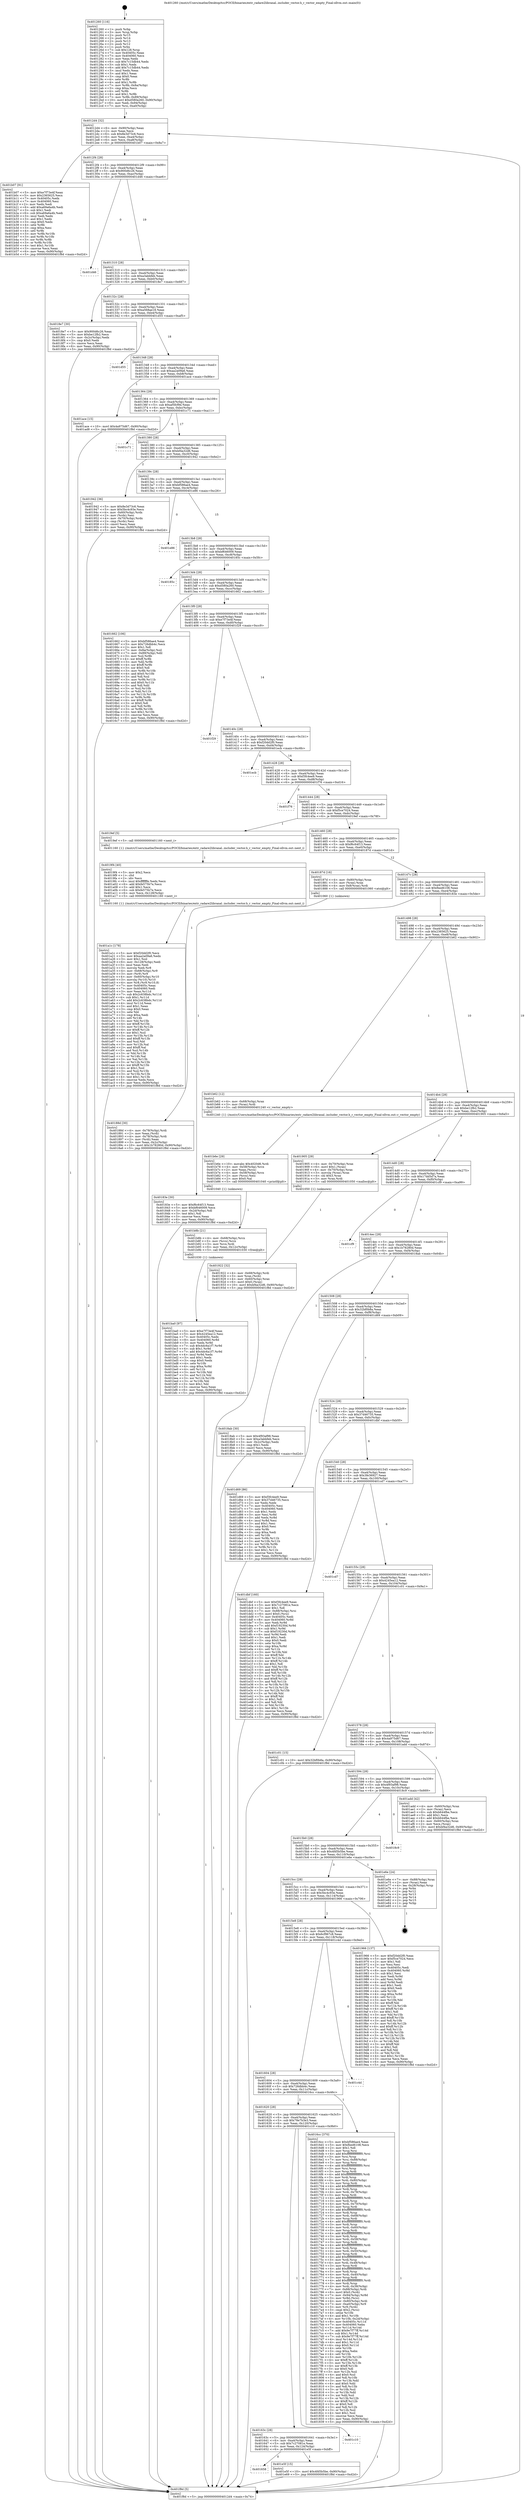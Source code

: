 digraph "0x401260" {
  label = "0x401260 (/mnt/c/Users/mathe/Desktop/tcc/POCII/binaries/extr_radare2libranal..includer_vector.h_r_vector_empty_Final-ollvm.out::main(0))"
  labelloc = "t"
  node[shape=record]

  Entry [label="",width=0.3,height=0.3,shape=circle,fillcolor=black,style=filled]
  "0x4012d4" [label="{
     0x4012d4 [32]\l
     | [instrs]\l
     &nbsp;&nbsp;0x4012d4 \<+6\>: mov -0x90(%rbp),%eax\l
     &nbsp;&nbsp;0x4012da \<+2\>: mov %eax,%ecx\l
     &nbsp;&nbsp;0x4012dc \<+6\>: sub $0x8e3d73c6,%ecx\l
     &nbsp;&nbsp;0x4012e2 \<+6\>: mov %eax,-0xa4(%rbp)\l
     &nbsp;&nbsp;0x4012e8 \<+6\>: mov %ecx,-0xa8(%rbp)\l
     &nbsp;&nbsp;0x4012ee \<+6\>: je 0000000000401b07 \<main+0x8a7\>\l
  }"]
  "0x401b07" [label="{
     0x401b07 [91]\l
     | [instrs]\l
     &nbsp;&nbsp;0x401b07 \<+5\>: mov $0xe7f73e4f,%eax\l
     &nbsp;&nbsp;0x401b0c \<+5\>: mov $0x2365625,%ecx\l
     &nbsp;&nbsp;0x401b11 \<+7\>: mov 0x40405c,%edx\l
     &nbsp;&nbsp;0x401b18 \<+7\>: mov 0x404060,%esi\l
     &nbsp;&nbsp;0x401b1f \<+2\>: mov %edx,%edi\l
     &nbsp;&nbsp;0x401b21 \<+6\>: add $0xa69a6a4b,%edi\l
     &nbsp;&nbsp;0x401b27 \<+3\>: sub $0x1,%edi\l
     &nbsp;&nbsp;0x401b2a \<+6\>: sub $0xa69a6a4b,%edi\l
     &nbsp;&nbsp;0x401b30 \<+3\>: imul %edi,%edx\l
     &nbsp;&nbsp;0x401b33 \<+3\>: and $0x1,%edx\l
     &nbsp;&nbsp;0x401b36 \<+3\>: cmp $0x0,%edx\l
     &nbsp;&nbsp;0x401b39 \<+4\>: sete %r8b\l
     &nbsp;&nbsp;0x401b3d \<+3\>: cmp $0xa,%esi\l
     &nbsp;&nbsp;0x401b40 \<+4\>: setl %r9b\l
     &nbsp;&nbsp;0x401b44 \<+3\>: mov %r8b,%r10b\l
     &nbsp;&nbsp;0x401b47 \<+3\>: and %r9b,%r10b\l
     &nbsp;&nbsp;0x401b4a \<+3\>: xor %r9b,%r8b\l
     &nbsp;&nbsp;0x401b4d \<+3\>: or %r8b,%r10b\l
     &nbsp;&nbsp;0x401b50 \<+4\>: test $0x1,%r10b\l
     &nbsp;&nbsp;0x401b54 \<+3\>: cmovne %ecx,%eax\l
     &nbsp;&nbsp;0x401b57 \<+6\>: mov %eax,-0x90(%rbp)\l
     &nbsp;&nbsp;0x401b5d \<+5\>: jmp 0000000000401f8d \<main+0xd2d\>\l
  }"]
  "0x4012f4" [label="{
     0x4012f4 [28]\l
     | [instrs]\l
     &nbsp;&nbsp;0x4012f4 \<+5\>: jmp 00000000004012f9 \<main+0x99\>\l
     &nbsp;&nbsp;0x4012f9 \<+6\>: mov -0xa4(%rbp),%eax\l
     &nbsp;&nbsp;0x4012ff \<+5\>: sub $0x900d6c26,%eax\l
     &nbsp;&nbsp;0x401304 \<+6\>: mov %eax,-0xac(%rbp)\l
     &nbsp;&nbsp;0x40130a \<+6\>: je 0000000000401d46 \<main+0xae6\>\l
  }"]
  Exit [label="",width=0.3,height=0.3,shape=circle,fillcolor=black,style=filled,peripheries=2]
  "0x401d46" [label="{
     0x401d46\l
  }", style=dashed]
  "0x401310" [label="{
     0x401310 [28]\l
     | [instrs]\l
     &nbsp;&nbsp;0x401310 \<+5\>: jmp 0000000000401315 \<main+0xb5\>\l
     &nbsp;&nbsp;0x401315 \<+6\>: mov -0xa4(%rbp),%eax\l
     &nbsp;&nbsp;0x40131b \<+5\>: sub $0xa3abbfeb,%eax\l
     &nbsp;&nbsp;0x401320 \<+6\>: mov %eax,-0xb0(%rbp)\l
     &nbsp;&nbsp;0x401326 \<+6\>: je 00000000004018e7 \<main+0x687\>\l
  }"]
  "0x401658" [label="{
     0x401658\l
  }", style=dashed]
  "0x4018e7" [label="{
     0x4018e7 [30]\l
     | [instrs]\l
     &nbsp;&nbsp;0x4018e7 \<+5\>: mov $0x900d6c26,%eax\l
     &nbsp;&nbsp;0x4018ec \<+5\>: mov $0xbe12fb2,%ecx\l
     &nbsp;&nbsp;0x4018f1 \<+3\>: mov -0x2c(%rbp),%edx\l
     &nbsp;&nbsp;0x4018f4 \<+3\>: cmp $0x0,%edx\l
     &nbsp;&nbsp;0x4018f7 \<+3\>: cmove %ecx,%eax\l
     &nbsp;&nbsp;0x4018fa \<+6\>: mov %eax,-0x90(%rbp)\l
     &nbsp;&nbsp;0x401900 \<+5\>: jmp 0000000000401f8d \<main+0xd2d\>\l
  }"]
  "0x40132c" [label="{
     0x40132c [28]\l
     | [instrs]\l
     &nbsp;&nbsp;0x40132c \<+5\>: jmp 0000000000401331 \<main+0xd1\>\l
     &nbsp;&nbsp;0x401331 \<+6\>: mov -0xa4(%rbp),%eax\l
     &nbsp;&nbsp;0x401337 \<+5\>: sub $0xa568ae18,%eax\l
     &nbsp;&nbsp;0x40133c \<+6\>: mov %eax,-0xb4(%rbp)\l
     &nbsp;&nbsp;0x401342 \<+6\>: je 0000000000401d55 \<main+0xaf5\>\l
  }"]
  "0x401e5f" [label="{
     0x401e5f [15]\l
     | [instrs]\l
     &nbsp;&nbsp;0x401e5f \<+10\>: movl $0x4fd5b5be,-0x90(%rbp)\l
     &nbsp;&nbsp;0x401e69 \<+5\>: jmp 0000000000401f8d \<main+0xd2d\>\l
  }"]
  "0x401d55" [label="{
     0x401d55\l
  }", style=dashed]
  "0x401348" [label="{
     0x401348 [28]\l
     | [instrs]\l
     &nbsp;&nbsp;0x401348 \<+5\>: jmp 000000000040134d \<main+0xed\>\l
     &nbsp;&nbsp;0x40134d \<+6\>: mov -0xa4(%rbp),%eax\l
     &nbsp;&nbsp;0x401353 \<+5\>: sub $0xaa2a09a6,%eax\l
     &nbsp;&nbsp;0x401358 \<+6\>: mov %eax,-0xb8(%rbp)\l
     &nbsp;&nbsp;0x40135e \<+6\>: je 0000000000401ace \<main+0x86e\>\l
  }"]
  "0x40163c" [label="{
     0x40163c [28]\l
     | [instrs]\l
     &nbsp;&nbsp;0x40163c \<+5\>: jmp 0000000000401641 \<main+0x3e1\>\l
     &nbsp;&nbsp;0x401641 \<+6\>: mov -0xa4(%rbp),%eax\l
     &nbsp;&nbsp;0x401647 \<+5\>: sub $0x7c27081e,%eax\l
     &nbsp;&nbsp;0x40164c \<+6\>: mov %eax,-0x124(%rbp)\l
     &nbsp;&nbsp;0x401652 \<+6\>: je 0000000000401e5f \<main+0xbff\>\l
  }"]
  "0x401ace" [label="{
     0x401ace [15]\l
     | [instrs]\l
     &nbsp;&nbsp;0x401ace \<+10\>: movl $0x4a975d67,-0x90(%rbp)\l
     &nbsp;&nbsp;0x401ad8 \<+5\>: jmp 0000000000401f8d \<main+0xd2d\>\l
  }"]
  "0x401364" [label="{
     0x401364 [28]\l
     | [instrs]\l
     &nbsp;&nbsp;0x401364 \<+5\>: jmp 0000000000401369 \<main+0x109\>\l
     &nbsp;&nbsp;0x401369 \<+6\>: mov -0xa4(%rbp),%eax\l
     &nbsp;&nbsp;0x40136f \<+5\>: sub $0xaf5fcf9d,%eax\l
     &nbsp;&nbsp;0x401374 \<+6\>: mov %eax,-0xbc(%rbp)\l
     &nbsp;&nbsp;0x40137a \<+6\>: je 0000000000401c71 \<main+0xa11\>\l
  }"]
  "0x401c10" [label="{
     0x401c10\l
  }", style=dashed]
  "0x401c71" [label="{
     0x401c71\l
  }", style=dashed]
  "0x401380" [label="{
     0x401380 [28]\l
     | [instrs]\l
     &nbsp;&nbsp;0x401380 \<+5\>: jmp 0000000000401385 \<main+0x125\>\l
     &nbsp;&nbsp;0x401385 \<+6\>: mov -0xa4(%rbp),%eax\l
     &nbsp;&nbsp;0x40138b \<+5\>: sub $0xbf4a32d6,%eax\l
     &nbsp;&nbsp;0x401390 \<+6\>: mov %eax,-0xc0(%rbp)\l
     &nbsp;&nbsp;0x401396 \<+6\>: je 0000000000401942 \<main+0x6e2\>\l
  }"]
  "0x401ba0" [label="{
     0x401ba0 [97]\l
     | [instrs]\l
     &nbsp;&nbsp;0x401ba0 \<+5\>: mov $0xe7f73e4f,%eax\l
     &nbsp;&nbsp;0x401ba5 \<+5\>: mov $0x4245ea12,%esi\l
     &nbsp;&nbsp;0x401baa \<+7\>: mov 0x40405c,%edx\l
     &nbsp;&nbsp;0x401bb1 \<+8\>: mov 0x404060,%r8d\l
     &nbsp;&nbsp;0x401bb9 \<+3\>: mov %edx,%r9d\l
     &nbsp;&nbsp;0x401bbc \<+7\>: sub $0x4dc6a1f7,%r9d\l
     &nbsp;&nbsp;0x401bc3 \<+4\>: sub $0x1,%r9d\l
     &nbsp;&nbsp;0x401bc7 \<+7\>: add $0x4dc6a1f7,%r9d\l
     &nbsp;&nbsp;0x401bce \<+4\>: imul %r9d,%edx\l
     &nbsp;&nbsp;0x401bd2 \<+3\>: and $0x1,%edx\l
     &nbsp;&nbsp;0x401bd5 \<+3\>: cmp $0x0,%edx\l
     &nbsp;&nbsp;0x401bd8 \<+4\>: sete %r10b\l
     &nbsp;&nbsp;0x401bdc \<+4\>: cmp $0xa,%r8d\l
     &nbsp;&nbsp;0x401be0 \<+4\>: setl %r11b\l
     &nbsp;&nbsp;0x401be4 \<+3\>: mov %r10b,%bl\l
     &nbsp;&nbsp;0x401be7 \<+3\>: and %r11b,%bl\l
     &nbsp;&nbsp;0x401bea \<+3\>: xor %r11b,%r10b\l
     &nbsp;&nbsp;0x401bed \<+3\>: or %r10b,%bl\l
     &nbsp;&nbsp;0x401bf0 \<+3\>: test $0x1,%bl\l
     &nbsp;&nbsp;0x401bf3 \<+3\>: cmovne %esi,%eax\l
     &nbsp;&nbsp;0x401bf6 \<+6\>: mov %eax,-0x90(%rbp)\l
     &nbsp;&nbsp;0x401bfc \<+5\>: jmp 0000000000401f8d \<main+0xd2d\>\l
  }"]
  "0x401942" [label="{
     0x401942 [36]\l
     | [instrs]\l
     &nbsp;&nbsp;0x401942 \<+5\>: mov $0x8e3d73c6,%eax\l
     &nbsp;&nbsp;0x401947 \<+5\>: mov $0x5bc4c93e,%ecx\l
     &nbsp;&nbsp;0x40194c \<+4\>: mov -0x60(%rbp),%rdx\l
     &nbsp;&nbsp;0x401950 \<+2\>: mov (%rdx),%esi\l
     &nbsp;&nbsp;0x401952 \<+4\>: mov -0x70(%rbp),%rdx\l
     &nbsp;&nbsp;0x401956 \<+2\>: cmp (%rdx),%esi\l
     &nbsp;&nbsp;0x401958 \<+3\>: cmovl %ecx,%eax\l
     &nbsp;&nbsp;0x40195b \<+6\>: mov %eax,-0x90(%rbp)\l
     &nbsp;&nbsp;0x401961 \<+5\>: jmp 0000000000401f8d \<main+0xd2d\>\l
  }"]
  "0x40139c" [label="{
     0x40139c [28]\l
     | [instrs]\l
     &nbsp;&nbsp;0x40139c \<+5\>: jmp 00000000004013a1 \<main+0x141\>\l
     &nbsp;&nbsp;0x4013a1 \<+6\>: mov -0xa4(%rbp),%eax\l
     &nbsp;&nbsp;0x4013a7 \<+5\>: sub $0xbf586ae4,%eax\l
     &nbsp;&nbsp;0x4013ac \<+6\>: mov %eax,-0xc4(%rbp)\l
     &nbsp;&nbsp;0x4013b2 \<+6\>: je 0000000000401e86 \<main+0xc26\>\l
  }"]
  "0x401b8b" [label="{
     0x401b8b [21]\l
     | [instrs]\l
     &nbsp;&nbsp;0x401b8b \<+4\>: mov -0x68(%rbp),%rcx\l
     &nbsp;&nbsp;0x401b8f \<+3\>: mov (%rcx),%rcx\l
     &nbsp;&nbsp;0x401b92 \<+3\>: mov %rcx,%rdi\l
     &nbsp;&nbsp;0x401b95 \<+6\>: mov %eax,-0x12c(%rbp)\l
     &nbsp;&nbsp;0x401b9b \<+5\>: call 0000000000401030 \<free@plt\>\l
     | [calls]\l
     &nbsp;&nbsp;0x401030 \{1\} (unknown)\l
  }"]
  "0x401e86" [label="{
     0x401e86\l
  }", style=dashed]
  "0x4013b8" [label="{
     0x4013b8 [28]\l
     | [instrs]\l
     &nbsp;&nbsp;0x4013b8 \<+5\>: jmp 00000000004013bd \<main+0x15d\>\l
     &nbsp;&nbsp;0x4013bd \<+6\>: mov -0xa4(%rbp),%eax\l
     &nbsp;&nbsp;0x4013c3 \<+5\>: sub $0xbf646009,%eax\l
     &nbsp;&nbsp;0x4013c8 \<+6\>: mov %eax,-0xc8(%rbp)\l
     &nbsp;&nbsp;0x4013ce \<+6\>: je 000000000040185c \<main+0x5fc\>\l
  }"]
  "0x401b6e" [label="{
     0x401b6e [29]\l
     | [instrs]\l
     &nbsp;&nbsp;0x401b6e \<+10\>: movabs $0x4020d6,%rdi\l
     &nbsp;&nbsp;0x401b78 \<+4\>: mov -0x58(%rbp),%rcx\l
     &nbsp;&nbsp;0x401b7c \<+2\>: mov %eax,(%rcx)\l
     &nbsp;&nbsp;0x401b7e \<+4\>: mov -0x58(%rbp),%rcx\l
     &nbsp;&nbsp;0x401b82 \<+2\>: mov (%rcx),%esi\l
     &nbsp;&nbsp;0x401b84 \<+2\>: mov $0x0,%al\l
     &nbsp;&nbsp;0x401b86 \<+5\>: call 0000000000401040 \<printf@plt\>\l
     | [calls]\l
     &nbsp;&nbsp;0x401040 \{1\} (unknown)\l
  }"]
  "0x40185c" [label="{
     0x40185c\l
  }", style=dashed]
  "0x4013d4" [label="{
     0x4013d4 [28]\l
     | [instrs]\l
     &nbsp;&nbsp;0x4013d4 \<+5\>: jmp 00000000004013d9 \<main+0x179\>\l
     &nbsp;&nbsp;0x4013d9 \<+6\>: mov -0xa4(%rbp),%eax\l
     &nbsp;&nbsp;0x4013df \<+5\>: sub $0xd580a260,%eax\l
     &nbsp;&nbsp;0x4013e4 \<+6\>: mov %eax,-0xcc(%rbp)\l
     &nbsp;&nbsp;0x4013ea \<+6\>: je 0000000000401662 \<main+0x402\>\l
  }"]
  "0x401a1c" [label="{
     0x401a1c [178]\l
     | [instrs]\l
     &nbsp;&nbsp;0x401a1c \<+5\>: mov $0xf20dd2f0,%ecx\l
     &nbsp;&nbsp;0x401a21 \<+5\>: mov $0xaa2a09a6,%edx\l
     &nbsp;&nbsp;0x401a26 \<+3\>: mov $0x1,%sil\l
     &nbsp;&nbsp;0x401a29 \<+6\>: mov -0x128(%rbp),%edi\l
     &nbsp;&nbsp;0x401a2f \<+3\>: imul %eax,%edi\l
     &nbsp;&nbsp;0x401a32 \<+3\>: movslq %edi,%r8\l
     &nbsp;&nbsp;0x401a35 \<+4\>: mov -0x68(%rbp),%r9\l
     &nbsp;&nbsp;0x401a39 \<+3\>: mov (%r9),%r9\l
     &nbsp;&nbsp;0x401a3c \<+4\>: mov -0x60(%rbp),%r10\l
     &nbsp;&nbsp;0x401a40 \<+3\>: movslq (%r10),%r10\l
     &nbsp;&nbsp;0x401a43 \<+4\>: mov %r8,(%r9,%r10,8)\l
     &nbsp;&nbsp;0x401a47 \<+7\>: mov 0x40405c,%eax\l
     &nbsp;&nbsp;0x401a4e \<+7\>: mov 0x404060,%edi\l
     &nbsp;&nbsp;0x401a55 \<+3\>: mov %eax,%r11d\l
     &nbsp;&nbsp;0x401a58 \<+7\>: sub $0x2c638bdc,%r11d\l
     &nbsp;&nbsp;0x401a5f \<+4\>: sub $0x1,%r11d\l
     &nbsp;&nbsp;0x401a63 \<+7\>: add $0x2c638bdc,%r11d\l
     &nbsp;&nbsp;0x401a6a \<+4\>: imul %r11d,%eax\l
     &nbsp;&nbsp;0x401a6e \<+3\>: and $0x1,%eax\l
     &nbsp;&nbsp;0x401a71 \<+3\>: cmp $0x0,%eax\l
     &nbsp;&nbsp;0x401a74 \<+3\>: sete %bl\l
     &nbsp;&nbsp;0x401a77 \<+3\>: cmp $0xa,%edi\l
     &nbsp;&nbsp;0x401a7a \<+4\>: setl %r14b\l
     &nbsp;&nbsp;0x401a7e \<+3\>: mov %bl,%r15b\l
     &nbsp;&nbsp;0x401a81 \<+4\>: xor $0xff,%r15b\l
     &nbsp;&nbsp;0x401a85 \<+3\>: mov %r14b,%r12b\l
     &nbsp;&nbsp;0x401a88 \<+4\>: xor $0xff,%r12b\l
     &nbsp;&nbsp;0x401a8c \<+4\>: xor $0x1,%sil\l
     &nbsp;&nbsp;0x401a90 \<+3\>: mov %r15b,%r13b\l
     &nbsp;&nbsp;0x401a93 \<+4\>: and $0xff,%r13b\l
     &nbsp;&nbsp;0x401a97 \<+3\>: and %sil,%bl\l
     &nbsp;&nbsp;0x401a9a \<+3\>: mov %r12b,%al\l
     &nbsp;&nbsp;0x401a9d \<+2\>: and $0xff,%al\l
     &nbsp;&nbsp;0x401a9f \<+3\>: and %sil,%r14b\l
     &nbsp;&nbsp;0x401aa2 \<+3\>: or %bl,%r13b\l
     &nbsp;&nbsp;0x401aa5 \<+3\>: or %r14b,%al\l
     &nbsp;&nbsp;0x401aa8 \<+3\>: xor %al,%r13b\l
     &nbsp;&nbsp;0x401aab \<+3\>: or %r12b,%r15b\l
     &nbsp;&nbsp;0x401aae \<+4\>: xor $0xff,%r15b\l
     &nbsp;&nbsp;0x401ab2 \<+4\>: or $0x1,%sil\l
     &nbsp;&nbsp;0x401ab6 \<+3\>: and %sil,%r15b\l
     &nbsp;&nbsp;0x401ab9 \<+3\>: or %r15b,%r13b\l
     &nbsp;&nbsp;0x401abc \<+4\>: test $0x1,%r13b\l
     &nbsp;&nbsp;0x401ac0 \<+3\>: cmovne %edx,%ecx\l
     &nbsp;&nbsp;0x401ac3 \<+6\>: mov %ecx,-0x90(%rbp)\l
     &nbsp;&nbsp;0x401ac9 \<+5\>: jmp 0000000000401f8d \<main+0xd2d\>\l
  }"]
  "0x401662" [label="{
     0x401662 [106]\l
     | [instrs]\l
     &nbsp;&nbsp;0x401662 \<+5\>: mov $0xbf586ae4,%eax\l
     &nbsp;&nbsp;0x401667 \<+5\>: mov $0x726dbb4c,%ecx\l
     &nbsp;&nbsp;0x40166c \<+2\>: mov $0x1,%dl\l
     &nbsp;&nbsp;0x40166e \<+7\>: mov -0x8a(%rbp),%sil\l
     &nbsp;&nbsp;0x401675 \<+7\>: mov -0x89(%rbp),%dil\l
     &nbsp;&nbsp;0x40167c \<+3\>: mov %sil,%r8b\l
     &nbsp;&nbsp;0x40167f \<+4\>: xor $0xff,%r8b\l
     &nbsp;&nbsp;0x401683 \<+3\>: mov %dil,%r9b\l
     &nbsp;&nbsp;0x401686 \<+4\>: xor $0xff,%r9b\l
     &nbsp;&nbsp;0x40168a \<+3\>: xor $0x0,%dl\l
     &nbsp;&nbsp;0x40168d \<+3\>: mov %r8b,%r10b\l
     &nbsp;&nbsp;0x401690 \<+4\>: and $0x0,%r10b\l
     &nbsp;&nbsp;0x401694 \<+3\>: and %dl,%sil\l
     &nbsp;&nbsp;0x401697 \<+3\>: mov %r9b,%r11b\l
     &nbsp;&nbsp;0x40169a \<+4\>: and $0x0,%r11b\l
     &nbsp;&nbsp;0x40169e \<+3\>: and %dl,%dil\l
     &nbsp;&nbsp;0x4016a1 \<+3\>: or %sil,%r10b\l
     &nbsp;&nbsp;0x4016a4 \<+3\>: or %dil,%r11b\l
     &nbsp;&nbsp;0x4016a7 \<+3\>: xor %r11b,%r10b\l
     &nbsp;&nbsp;0x4016aa \<+3\>: or %r9b,%r8b\l
     &nbsp;&nbsp;0x4016ad \<+4\>: xor $0xff,%r8b\l
     &nbsp;&nbsp;0x4016b1 \<+3\>: or $0x0,%dl\l
     &nbsp;&nbsp;0x4016b4 \<+3\>: and %dl,%r8b\l
     &nbsp;&nbsp;0x4016b7 \<+3\>: or %r8b,%r10b\l
     &nbsp;&nbsp;0x4016ba \<+4\>: test $0x1,%r10b\l
     &nbsp;&nbsp;0x4016be \<+3\>: cmovne %ecx,%eax\l
     &nbsp;&nbsp;0x4016c1 \<+6\>: mov %eax,-0x90(%rbp)\l
     &nbsp;&nbsp;0x4016c7 \<+5\>: jmp 0000000000401f8d \<main+0xd2d\>\l
  }"]
  "0x4013f0" [label="{
     0x4013f0 [28]\l
     | [instrs]\l
     &nbsp;&nbsp;0x4013f0 \<+5\>: jmp 00000000004013f5 \<main+0x195\>\l
     &nbsp;&nbsp;0x4013f5 \<+6\>: mov -0xa4(%rbp),%eax\l
     &nbsp;&nbsp;0x4013fb \<+5\>: sub $0xe7f73e4f,%eax\l
     &nbsp;&nbsp;0x401400 \<+6\>: mov %eax,-0xd0(%rbp)\l
     &nbsp;&nbsp;0x401406 \<+6\>: je 0000000000401f29 \<main+0xcc9\>\l
  }"]
  "0x401f8d" [label="{
     0x401f8d [5]\l
     | [instrs]\l
     &nbsp;&nbsp;0x401f8d \<+5\>: jmp 00000000004012d4 \<main+0x74\>\l
  }"]
  "0x401260" [label="{
     0x401260 [116]\l
     | [instrs]\l
     &nbsp;&nbsp;0x401260 \<+1\>: push %rbp\l
     &nbsp;&nbsp;0x401261 \<+3\>: mov %rsp,%rbp\l
     &nbsp;&nbsp;0x401264 \<+2\>: push %r15\l
     &nbsp;&nbsp;0x401266 \<+2\>: push %r14\l
     &nbsp;&nbsp;0x401268 \<+2\>: push %r13\l
     &nbsp;&nbsp;0x40126a \<+2\>: push %r12\l
     &nbsp;&nbsp;0x40126c \<+1\>: push %rbx\l
     &nbsp;&nbsp;0x40126d \<+7\>: sub $0x128,%rsp\l
     &nbsp;&nbsp;0x401274 \<+7\>: mov 0x40405c,%eax\l
     &nbsp;&nbsp;0x40127b \<+7\>: mov 0x404060,%ecx\l
     &nbsp;&nbsp;0x401282 \<+2\>: mov %eax,%edx\l
     &nbsp;&nbsp;0x401284 \<+6\>: sub $0x7c15db44,%edx\l
     &nbsp;&nbsp;0x40128a \<+3\>: sub $0x1,%edx\l
     &nbsp;&nbsp;0x40128d \<+6\>: add $0x7c15db44,%edx\l
     &nbsp;&nbsp;0x401293 \<+3\>: imul %edx,%eax\l
     &nbsp;&nbsp;0x401296 \<+3\>: and $0x1,%eax\l
     &nbsp;&nbsp;0x401299 \<+3\>: cmp $0x0,%eax\l
     &nbsp;&nbsp;0x40129c \<+4\>: sete %r8b\l
     &nbsp;&nbsp;0x4012a0 \<+4\>: and $0x1,%r8b\l
     &nbsp;&nbsp;0x4012a4 \<+7\>: mov %r8b,-0x8a(%rbp)\l
     &nbsp;&nbsp;0x4012ab \<+3\>: cmp $0xa,%ecx\l
     &nbsp;&nbsp;0x4012ae \<+4\>: setl %r8b\l
     &nbsp;&nbsp;0x4012b2 \<+4\>: and $0x1,%r8b\l
     &nbsp;&nbsp;0x4012b6 \<+7\>: mov %r8b,-0x89(%rbp)\l
     &nbsp;&nbsp;0x4012bd \<+10\>: movl $0xd580a260,-0x90(%rbp)\l
     &nbsp;&nbsp;0x4012c7 \<+6\>: mov %edi,-0x94(%rbp)\l
     &nbsp;&nbsp;0x4012cd \<+7\>: mov %rsi,-0xa0(%rbp)\l
  }"]
  "0x4019f4" [label="{
     0x4019f4 [40]\l
     | [instrs]\l
     &nbsp;&nbsp;0x4019f4 \<+5\>: mov $0x2,%ecx\l
     &nbsp;&nbsp;0x4019f9 \<+1\>: cltd\l
     &nbsp;&nbsp;0x4019fa \<+2\>: idiv %ecx\l
     &nbsp;&nbsp;0x4019fc \<+6\>: imul $0xfffffffe,%edx,%ecx\l
     &nbsp;&nbsp;0x401a02 \<+6\>: add $0xfe575b7e,%ecx\l
     &nbsp;&nbsp;0x401a08 \<+3\>: add $0x1,%ecx\l
     &nbsp;&nbsp;0x401a0b \<+6\>: sub $0xfe575b7e,%ecx\l
     &nbsp;&nbsp;0x401a11 \<+6\>: mov %ecx,-0x128(%rbp)\l
     &nbsp;&nbsp;0x401a17 \<+5\>: call 0000000000401160 \<next_i\>\l
     | [calls]\l
     &nbsp;&nbsp;0x401160 \{1\} (/mnt/c/Users/mathe/Desktop/tcc/POCII/binaries/extr_radare2libranal..includer_vector.h_r_vector_empty_Final-ollvm.out::next_i)\l
  }"]
  "0x401f29" [label="{
     0x401f29\l
  }", style=dashed]
  "0x40140c" [label="{
     0x40140c [28]\l
     | [instrs]\l
     &nbsp;&nbsp;0x40140c \<+5\>: jmp 0000000000401411 \<main+0x1b1\>\l
     &nbsp;&nbsp;0x401411 \<+6\>: mov -0xa4(%rbp),%eax\l
     &nbsp;&nbsp;0x401417 \<+5\>: sub $0xf20dd2f0,%eax\l
     &nbsp;&nbsp;0x40141c \<+6\>: mov %eax,-0xd4(%rbp)\l
     &nbsp;&nbsp;0x401422 \<+6\>: je 0000000000401ecb \<main+0xc6b\>\l
  }"]
  "0x401922" [label="{
     0x401922 [32]\l
     | [instrs]\l
     &nbsp;&nbsp;0x401922 \<+4\>: mov -0x68(%rbp),%rdi\l
     &nbsp;&nbsp;0x401926 \<+3\>: mov %rax,(%rdi)\l
     &nbsp;&nbsp;0x401929 \<+4\>: mov -0x60(%rbp),%rax\l
     &nbsp;&nbsp;0x40192d \<+6\>: movl $0x0,(%rax)\l
     &nbsp;&nbsp;0x401933 \<+10\>: movl $0xbf4a32d6,-0x90(%rbp)\l
     &nbsp;&nbsp;0x40193d \<+5\>: jmp 0000000000401f8d \<main+0xd2d\>\l
  }"]
  "0x401ecb" [label="{
     0x401ecb\l
  }", style=dashed]
  "0x401428" [label="{
     0x401428 [28]\l
     | [instrs]\l
     &nbsp;&nbsp;0x401428 \<+5\>: jmp 000000000040142d \<main+0x1cd\>\l
     &nbsp;&nbsp;0x40142d \<+6\>: mov -0xa4(%rbp),%eax\l
     &nbsp;&nbsp;0x401433 \<+5\>: sub $0xf3fc4ee9,%eax\l
     &nbsp;&nbsp;0x401438 \<+6\>: mov %eax,-0xd8(%rbp)\l
     &nbsp;&nbsp;0x40143e \<+6\>: je 0000000000401f76 \<main+0xd16\>\l
  }"]
  "0x40188d" [label="{
     0x40188d [30]\l
     | [instrs]\l
     &nbsp;&nbsp;0x40188d \<+4\>: mov -0x78(%rbp),%rdi\l
     &nbsp;&nbsp;0x401891 \<+2\>: mov %eax,(%rdi)\l
     &nbsp;&nbsp;0x401893 \<+4\>: mov -0x78(%rbp),%rdi\l
     &nbsp;&nbsp;0x401897 \<+2\>: mov (%rdi),%eax\l
     &nbsp;&nbsp;0x401899 \<+3\>: mov %eax,-0x2c(%rbp)\l
     &nbsp;&nbsp;0x40189c \<+10\>: movl $0x1b78280d,-0x90(%rbp)\l
     &nbsp;&nbsp;0x4018a6 \<+5\>: jmp 0000000000401f8d \<main+0xd2d\>\l
  }"]
  "0x401f76" [label="{
     0x401f76\l
  }", style=dashed]
  "0x401444" [label="{
     0x401444 [28]\l
     | [instrs]\l
     &nbsp;&nbsp;0x401444 \<+5\>: jmp 0000000000401449 \<main+0x1e9\>\l
     &nbsp;&nbsp;0x401449 \<+6\>: mov -0xa4(%rbp),%eax\l
     &nbsp;&nbsp;0x40144f \<+5\>: sub $0xf5ce7024,%eax\l
     &nbsp;&nbsp;0x401454 \<+6\>: mov %eax,-0xdc(%rbp)\l
     &nbsp;&nbsp;0x40145a \<+6\>: je 00000000004019ef \<main+0x78f\>\l
  }"]
  "0x401620" [label="{
     0x401620 [28]\l
     | [instrs]\l
     &nbsp;&nbsp;0x401620 \<+5\>: jmp 0000000000401625 \<main+0x3c5\>\l
     &nbsp;&nbsp;0x401625 \<+6\>: mov -0xa4(%rbp),%eax\l
     &nbsp;&nbsp;0x40162b \<+5\>: sub $0x78e7b3e3,%eax\l
     &nbsp;&nbsp;0x401630 \<+6\>: mov %eax,-0x120(%rbp)\l
     &nbsp;&nbsp;0x401636 \<+6\>: je 0000000000401c10 \<main+0x9b0\>\l
  }"]
  "0x4019ef" [label="{
     0x4019ef [5]\l
     | [instrs]\l
     &nbsp;&nbsp;0x4019ef \<+5\>: call 0000000000401160 \<next_i\>\l
     | [calls]\l
     &nbsp;&nbsp;0x401160 \{1\} (/mnt/c/Users/mathe/Desktop/tcc/POCII/binaries/extr_radare2libranal..includer_vector.h_r_vector_empty_Final-ollvm.out::next_i)\l
  }"]
  "0x401460" [label="{
     0x401460 [28]\l
     | [instrs]\l
     &nbsp;&nbsp;0x401460 \<+5\>: jmp 0000000000401465 \<main+0x205\>\l
     &nbsp;&nbsp;0x401465 \<+6\>: mov -0xa4(%rbp),%eax\l
     &nbsp;&nbsp;0x40146b \<+5\>: sub $0xf6c64f13,%eax\l
     &nbsp;&nbsp;0x401470 \<+6\>: mov %eax,-0xe0(%rbp)\l
     &nbsp;&nbsp;0x401476 \<+6\>: je 000000000040187d \<main+0x61d\>\l
  }"]
  "0x4016cc" [label="{
     0x4016cc [370]\l
     | [instrs]\l
     &nbsp;&nbsp;0x4016cc \<+5\>: mov $0xbf586ae4,%eax\l
     &nbsp;&nbsp;0x4016d1 \<+5\>: mov $0xfbed6108,%ecx\l
     &nbsp;&nbsp;0x4016d6 \<+2\>: mov $0x1,%dl\l
     &nbsp;&nbsp;0x4016d8 \<+3\>: mov %rsp,%rsi\l
     &nbsp;&nbsp;0x4016db \<+4\>: add $0xfffffffffffffff0,%rsi\l
     &nbsp;&nbsp;0x4016df \<+3\>: mov %rsi,%rsp\l
     &nbsp;&nbsp;0x4016e2 \<+7\>: mov %rsi,-0x88(%rbp)\l
     &nbsp;&nbsp;0x4016e9 \<+3\>: mov %rsp,%rsi\l
     &nbsp;&nbsp;0x4016ec \<+4\>: add $0xfffffffffffffff0,%rsi\l
     &nbsp;&nbsp;0x4016f0 \<+3\>: mov %rsi,%rsp\l
     &nbsp;&nbsp;0x4016f3 \<+3\>: mov %rsp,%rdi\l
     &nbsp;&nbsp;0x4016f6 \<+4\>: add $0xfffffffffffffff0,%rdi\l
     &nbsp;&nbsp;0x4016fa \<+3\>: mov %rdi,%rsp\l
     &nbsp;&nbsp;0x4016fd \<+4\>: mov %rdi,-0x80(%rbp)\l
     &nbsp;&nbsp;0x401701 \<+3\>: mov %rsp,%rdi\l
     &nbsp;&nbsp;0x401704 \<+4\>: add $0xfffffffffffffff0,%rdi\l
     &nbsp;&nbsp;0x401708 \<+3\>: mov %rdi,%rsp\l
     &nbsp;&nbsp;0x40170b \<+4\>: mov %rdi,-0x78(%rbp)\l
     &nbsp;&nbsp;0x40170f \<+3\>: mov %rsp,%rdi\l
     &nbsp;&nbsp;0x401712 \<+4\>: add $0xfffffffffffffff0,%rdi\l
     &nbsp;&nbsp;0x401716 \<+3\>: mov %rdi,%rsp\l
     &nbsp;&nbsp;0x401719 \<+4\>: mov %rdi,-0x70(%rbp)\l
     &nbsp;&nbsp;0x40171d \<+3\>: mov %rsp,%rdi\l
     &nbsp;&nbsp;0x401720 \<+4\>: add $0xfffffffffffffff0,%rdi\l
     &nbsp;&nbsp;0x401724 \<+3\>: mov %rdi,%rsp\l
     &nbsp;&nbsp;0x401727 \<+4\>: mov %rdi,-0x68(%rbp)\l
     &nbsp;&nbsp;0x40172b \<+3\>: mov %rsp,%rdi\l
     &nbsp;&nbsp;0x40172e \<+4\>: add $0xfffffffffffffff0,%rdi\l
     &nbsp;&nbsp;0x401732 \<+3\>: mov %rdi,%rsp\l
     &nbsp;&nbsp;0x401735 \<+4\>: mov %rdi,-0x60(%rbp)\l
     &nbsp;&nbsp;0x401739 \<+3\>: mov %rsp,%rdi\l
     &nbsp;&nbsp;0x40173c \<+4\>: add $0xfffffffffffffff0,%rdi\l
     &nbsp;&nbsp;0x401740 \<+3\>: mov %rdi,%rsp\l
     &nbsp;&nbsp;0x401743 \<+4\>: mov %rdi,-0x58(%rbp)\l
     &nbsp;&nbsp;0x401747 \<+3\>: mov %rsp,%rdi\l
     &nbsp;&nbsp;0x40174a \<+4\>: add $0xfffffffffffffff0,%rdi\l
     &nbsp;&nbsp;0x40174e \<+3\>: mov %rdi,%rsp\l
     &nbsp;&nbsp;0x401751 \<+4\>: mov %rdi,-0x50(%rbp)\l
     &nbsp;&nbsp;0x401755 \<+3\>: mov %rsp,%rdi\l
     &nbsp;&nbsp;0x401758 \<+4\>: add $0xfffffffffffffff0,%rdi\l
     &nbsp;&nbsp;0x40175c \<+3\>: mov %rdi,%rsp\l
     &nbsp;&nbsp;0x40175f \<+4\>: mov %rdi,-0x48(%rbp)\l
     &nbsp;&nbsp;0x401763 \<+3\>: mov %rsp,%rdi\l
     &nbsp;&nbsp;0x401766 \<+4\>: add $0xfffffffffffffff0,%rdi\l
     &nbsp;&nbsp;0x40176a \<+3\>: mov %rdi,%rsp\l
     &nbsp;&nbsp;0x40176d \<+4\>: mov %rdi,-0x40(%rbp)\l
     &nbsp;&nbsp;0x401771 \<+3\>: mov %rsp,%rdi\l
     &nbsp;&nbsp;0x401774 \<+4\>: add $0xfffffffffffffff0,%rdi\l
     &nbsp;&nbsp;0x401778 \<+3\>: mov %rdi,%rsp\l
     &nbsp;&nbsp;0x40177b \<+4\>: mov %rdi,-0x38(%rbp)\l
     &nbsp;&nbsp;0x40177f \<+7\>: mov -0x88(%rbp),%rdi\l
     &nbsp;&nbsp;0x401786 \<+6\>: movl $0x0,(%rdi)\l
     &nbsp;&nbsp;0x40178c \<+7\>: mov -0x94(%rbp),%r8d\l
     &nbsp;&nbsp;0x401793 \<+3\>: mov %r8d,(%rsi)\l
     &nbsp;&nbsp;0x401796 \<+4\>: mov -0x80(%rbp),%rdi\l
     &nbsp;&nbsp;0x40179a \<+7\>: mov -0xa0(%rbp),%r9\l
     &nbsp;&nbsp;0x4017a1 \<+3\>: mov %r9,(%rdi)\l
     &nbsp;&nbsp;0x4017a4 \<+3\>: cmpl $0x2,(%rsi)\l
     &nbsp;&nbsp;0x4017a7 \<+4\>: setne %r10b\l
     &nbsp;&nbsp;0x4017ab \<+4\>: and $0x1,%r10b\l
     &nbsp;&nbsp;0x4017af \<+4\>: mov %r10b,-0x2d(%rbp)\l
     &nbsp;&nbsp;0x4017b3 \<+8\>: mov 0x40405c,%r11d\l
     &nbsp;&nbsp;0x4017bb \<+7\>: mov 0x404060,%ebx\l
     &nbsp;&nbsp;0x4017c2 \<+3\>: mov %r11d,%r14d\l
     &nbsp;&nbsp;0x4017c5 \<+7\>: add $0x9e7f77ff,%r14d\l
     &nbsp;&nbsp;0x4017cc \<+4\>: sub $0x1,%r14d\l
     &nbsp;&nbsp;0x4017d0 \<+7\>: sub $0x9e7f77ff,%r14d\l
     &nbsp;&nbsp;0x4017d7 \<+4\>: imul %r14d,%r11d\l
     &nbsp;&nbsp;0x4017db \<+4\>: and $0x1,%r11d\l
     &nbsp;&nbsp;0x4017df \<+4\>: cmp $0x0,%r11d\l
     &nbsp;&nbsp;0x4017e3 \<+4\>: sete %r10b\l
     &nbsp;&nbsp;0x4017e7 \<+3\>: cmp $0xa,%ebx\l
     &nbsp;&nbsp;0x4017ea \<+4\>: setl %r15b\l
     &nbsp;&nbsp;0x4017ee \<+3\>: mov %r10b,%r12b\l
     &nbsp;&nbsp;0x4017f1 \<+4\>: xor $0xff,%r12b\l
     &nbsp;&nbsp;0x4017f5 \<+3\>: mov %r15b,%r13b\l
     &nbsp;&nbsp;0x4017f8 \<+4\>: xor $0xff,%r13b\l
     &nbsp;&nbsp;0x4017fc \<+3\>: xor $0x0,%dl\l
     &nbsp;&nbsp;0x4017ff \<+3\>: mov %r12b,%sil\l
     &nbsp;&nbsp;0x401802 \<+4\>: and $0x0,%sil\l
     &nbsp;&nbsp;0x401806 \<+3\>: and %dl,%r10b\l
     &nbsp;&nbsp;0x401809 \<+3\>: mov %r13b,%dil\l
     &nbsp;&nbsp;0x40180c \<+4\>: and $0x0,%dil\l
     &nbsp;&nbsp;0x401810 \<+3\>: and %dl,%r15b\l
     &nbsp;&nbsp;0x401813 \<+3\>: or %r10b,%sil\l
     &nbsp;&nbsp;0x401816 \<+3\>: or %r15b,%dil\l
     &nbsp;&nbsp;0x401819 \<+3\>: xor %dil,%sil\l
     &nbsp;&nbsp;0x40181c \<+3\>: or %r13b,%r12b\l
     &nbsp;&nbsp;0x40181f \<+4\>: xor $0xff,%r12b\l
     &nbsp;&nbsp;0x401823 \<+3\>: or $0x0,%dl\l
     &nbsp;&nbsp;0x401826 \<+3\>: and %dl,%r12b\l
     &nbsp;&nbsp;0x401829 \<+3\>: or %r12b,%sil\l
     &nbsp;&nbsp;0x40182c \<+4\>: test $0x1,%sil\l
     &nbsp;&nbsp;0x401830 \<+3\>: cmovne %ecx,%eax\l
     &nbsp;&nbsp;0x401833 \<+6\>: mov %eax,-0x90(%rbp)\l
     &nbsp;&nbsp;0x401839 \<+5\>: jmp 0000000000401f8d \<main+0xd2d\>\l
  }"]
  "0x40187d" [label="{
     0x40187d [16]\l
     | [instrs]\l
     &nbsp;&nbsp;0x40187d \<+4\>: mov -0x80(%rbp),%rax\l
     &nbsp;&nbsp;0x401881 \<+3\>: mov (%rax),%rax\l
     &nbsp;&nbsp;0x401884 \<+4\>: mov 0x8(%rax),%rdi\l
     &nbsp;&nbsp;0x401888 \<+5\>: call 0000000000401060 \<atoi@plt\>\l
     | [calls]\l
     &nbsp;&nbsp;0x401060 \{1\} (unknown)\l
  }"]
  "0x40147c" [label="{
     0x40147c [28]\l
     | [instrs]\l
     &nbsp;&nbsp;0x40147c \<+5\>: jmp 0000000000401481 \<main+0x221\>\l
     &nbsp;&nbsp;0x401481 \<+6\>: mov -0xa4(%rbp),%eax\l
     &nbsp;&nbsp;0x401487 \<+5\>: sub $0xfbed6108,%eax\l
     &nbsp;&nbsp;0x40148c \<+6\>: mov %eax,-0xe4(%rbp)\l
     &nbsp;&nbsp;0x401492 \<+6\>: je 000000000040183e \<main+0x5de\>\l
  }"]
  "0x401604" [label="{
     0x401604 [28]\l
     | [instrs]\l
     &nbsp;&nbsp;0x401604 \<+5\>: jmp 0000000000401609 \<main+0x3a9\>\l
     &nbsp;&nbsp;0x401609 \<+6\>: mov -0xa4(%rbp),%eax\l
     &nbsp;&nbsp;0x40160f \<+5\>: sub $0x726dbb4c,%eax\l
     &nbsp;&nbsp;0x401614 \<+6\>: mov %eax,-0x11c(%rbp)\l
     &nbsp;&nbsp;0x40161a \<+6\>: je 00000000004016cc \<main+0x46c\>\l
  }"]
  "0x40183e" [label="{
     0x40183e [30]\l
     | [instrs]\l
     &nbsp;&nbsp;0x40183e \<+5\>: mov $0xf6c64f13,%eax\l
     &nbsp;&nbsp;0x401843 \<+5\>: mov $0xbf646009,%ecx\l
     &nbsp;&nbsp;0x401848 \<+3\>: mov -0x2d(%rbp),%dl\l
     &nbsp;&nbsp;0x40184b \<+3\>: test $0x1,%dl\l
     &nbsp;&nbsp;0x40184e \<+3\>: cmovne %ecx,%eax\l
     &nbsp;&nbsp;0x401851 \<+6\>: mov %eax,-0x90(%rbp)\l
     &nbsp;&nbsp;0x401857 \<+5\>: jmp 0000000000401f8d \<main+0xd2d\>\l
  }"]
  "0x401498" [label="{
     0x401498 [28]\l
     | [instrs]\l
     &nbsp;&nbsp;0x401498 \<+5\>: jmp 000000000040149d \<main+0x23d\>\l
     &nbsp;&nbsp;0x40149d \<+6\>: mov -0xa4(%rbp),%eax\l
     &nbsp;&nbsp;0x4014a3 \<+5\>: sub $0x2365625,%eax\l
     &nbsp;&nbsp;0x4014a8 \<+6\>: mov %eax,-0xe8(%rbp)\l
     &nbsp;&nbsp;0x4014ae \<+6\>: je 0000000000401b62 \<main+0x902\>\l
  }"]
  "0x401c4d" [label="{
     0x401c4d\l
  }", style=dashed]
  "0x401b62" [label="{
     0x401b62 [12]\l
     | [instrs]\l
     &nbsp;&nbsp;0x401b62 \<+4\>: mov -0x68(%rbp),%rax\l
     &nbsp;&nbsp;0x401b66 \<+3\>: mov (%rax),%rdi\l
     &nbsp;&nbsp;0x401b69 \<+5\>: call 0000000000401240 \<r_vector_empty\>\l
     | [calls]\l
     &nbsp;&nbsp;0x401240 \{1\} (/mnt/c/Users/mathe/Desktop/tcc/POCII/binaries/extr_radare2libranal..includer_vector.h_r_vector_empty_Final-ollvm.out::r_vector_empty)\l
  }"]
  "0x4014b4" [label="{
     0x4014b4 [28]\l
     | [instrs]\l
     &nbsp;&nbsp;0x4014b4 \<+5\>: jmp 00000000004014b9 \<main+0x259\>\l
     &nbsp;&nbsp;0x4014b9 \<+6\>: mov -0xa4(%rbp),%eax\l
     &nbsp;&nbsp;0x4014bf \<+5\>: sub $0xbe12fb2,%eax\l
     &nbsp;&nbsp;0x4014c4 \<+6\>: mov %eax,-0xec(%rbp)\l
     &nbsp;&nbsp;0x4014ca \<+6\>: je 0000000000401905 \<main+0x6a5\>\l
  }"]
  "0x4015e8" [label="{
     0x4015e8 [28]\l
     | [instrs]\l
     &nbsp;&nbsp;0x4015e8 \<+5\>: jmp 00000000004015ed \<main+0x38d\>\l
     &nbsp;&nbsp;0x4015ed \<+6\>: mov -0xa4(%rbp),%eax\l
     &nbsp;&nbsp;0x4015f3 \<+5\>: sub $0x6cf967c8,%eax\l
     &nbsp;&nbsp;0x4015f8 \<+6\>: mov %eax,-0x118(%rbp)\l
     &nbsp;&nbsp;0x4015fe \<+6\>: je 0000000000401c4d \<main+0x9ed\>\l
  }"]
  "0x401905" [label="{
     0x401905 [29]\l
     | [instrs]\l
     &nbsp;&nbsp;0x401905 \<+4\>: mov -0x70(%rbp),%rax\l
     &nbsp;&nbsp;0x401909 \<+6\>: movl $0x1,(%rax)\l
     &nbsp;&nbsp;0x40190f \<+4\>: mov -0x70(%rbp),%rax\l
     &nbsp;&nbsp;0x401913 \<+3\>: movslq (%rax),%rax\l
     &nbsp;&nbsp;0x401916 \<+4\>: shl $0x3,%rax\l
     &nbsp;&nbsp;0x40191a \<+3\>: mov %rax,%rdi\l
     &nbsp;&nbsp;0x40191d \<+5\>: call 0000000000401050 \<malloc@plt\>\l
     | [calls]\l
     &nbsp;&nbsp;0x401050 \{1\} (unknown)\l
  }"]
  "0x4014d0" [label="{
     0x4014d0 [28]\l
     | [instrs]\l
     &nbsp;&nbsp;0x4014d0 \<+5\>: jmp 00000000004014d5 \<main+0x275\>\l
     &nbsp;&nbsp;0x4014d5 \<+6\>: mov -0xa4(%rbp),%eax\l
     &nbsp;&nbsp;0x4014db \<+5\>: sub $0x17dd5d7a,%eax\l
     &nbsp;&nbsp;0x4014e0 \<+6\>: mov %eax,-0xf0(%rbp)\l
     &nbsp;&nbsp;0x4014e6 \<+6\>: je 0000000000401cf9 \<main+0xa99\>\l
  }"]
  "0x401966" [label="{
     0x401966 [137]\l
     | [instrs]\l
     &nbsp;&nbsp;0x401966 \<+5\>: mov $0xf20dd2f0,%eax\l
     &nbsp;&nbsp;0x40196b \<+5\>: mov $0xf5ce7024,%ecx\l
     &nbsp;&nbsp;0x401970 \<+2\>: mov $0x1,%dl\l
     &nbsp;&nbsp;0x401972 \<+2\>: xor %esi,%esi\l
     &nbsp;&nbsp;0x401974 \<+7\>: mov 0x40405c,%edi\l
     &nbsp;&nbsp;0x40197b \<+8\>: mov 0x404060,%r8d\l
     &nbsp;&nbsp;0x401983 \<+3\>: sub $0x1,%esi\l
     &nbsp;&nbsp;0x401986 \<+3\>: mov %edi,%r9d\l
     &nbsp;&nbsp;0x401989 \<+3\>: add %esi,%r9d\l
     &nbsp;&nbsp;0x40198c \<+4\>: imul %r9d,%edi\l
     &nbsp;&nbsp;0x401990 \<+3\>: and $0x1,%edi\l
     &nbsp;&nbsp;0x401993 \<+3\>: cmp $0x0,%edi\l
     &nbsp;&nbsp;0x401996 \<+4\>: sete %r10b\l
     &nbsp;&nbsp;0x40199a \<+4\>: cmp $0xa,%r8d\l
     &nbsp;&nbsp;0x40199e \<+4\>: setl %r11b\l
     &nbsp;&nbsp;0x4019a2 \<+3\>: mov %r10b,%bl\l
     &nbsp;&nbsp;0x4019a5 \<+3\>: xor $0xff,%bl\l
     &nbsp;&nbsp;0x4019a8 \<+3\>: mov %r11b,%r14b\l
     &nbsp;&nbsp;0x4019ab \<+4\>: xor $0xff,%r14b\l
     &nbsp;&nbsp;0x4019af \<+3\>: xor $0x1,%dl\l
     &nbsp;&nbsp;0x4019b2 \<+3\>: mov %bl,%r15b\l
     &nbsp;&nbsp;0x4019b5 \<+4\>: and $0xff,%r15b\l
     &nbsp;&nbsp;0x4019b9 \<+3\>: and %dl,%r10b\l
     &nbsp;&nbsp;0x4019bc \<+3\>: mov %r14b,%r12b\l
     &nbsp;&nbsp;0x4019bf \<+4\>: and $0xff,%r12b\l
     &nbsp;&nbsp;0x4019c3 \<+3\>: and %dl,%r11b\l
     &nbsp;&nbsp;0x4019c6 \<+3\>: or %r10b,%r15b\l
     &nbsp;&nbsp;0x4019c9 \<+3\>: or %r11b,%r12b\l
     &nbsp;&nbsp;0x4019cc \<+3\>: xor %r12b,%r15b\l
     &nbsp;&nbsp;0x4019cf \<+3\>: or %r14b,%bl\l
     &nbsp;&nbsp;0x4019d2 \<+3\>: xor $0xff,%bl\l
     &nbsp;&nbsp;0x4019d5 \<+3\>: or $0x1,%dl\l
     &nbsp;&nbsp;0x4019d8 \<+2\>: and %dl,%bl\l
     &nbsp;&nbsp;0x4019da \<+3\>: or %bl,%r15b\l
     &nbsp;&nbsp;0x4019dd \<+4\>: test $0x1,%r15b\l
     &nbsp;&nbsp;0x4019e1 \<+3\>: cmovne %ecx,%eax\l
     &nbsp;&nbsp;0x4019e4 \<+6\>: mov %eax,-0x90(%rbp)\l
     &nbsp;&nbsp;0x4019ea \<+5\>: jmp 0000000000401f8d \<main+0xd2d\>\l
  }"]
  "0x401cf9" [label="{
     0x401cf9\l
  }", style=dashed]
  "0x4014ec" [label="{
     0x4014ec [28]\l
     | [instrs]\l
     &nbsp;&nbsp;0x4014ec \<+5\>: jmp 00000000004014f1 \<main+0x291\>\l
     &nbsp;&nbsp;0x4014f1 \<+6\>: mov -0xa4(%rbp),%eax\l
     &nbsp;&nbsp;0x4014f7 \<+5\>: sub $0x1b78280d,%eax\l
     &nbsp;&nbsp;0x4014fc \<+6\>: mov %eax,-0xf4(%rbp)\l
     &nbsp;&nbsp;0x401502 \<+6\>: je 00000000004018ab \<main+0x64b\>\l
  }"]
  "0x4015cc" [label="{
     0x4015cc [28]\l
     | [instrs]\l
     &nbsp;&nbsp;0x4015cc \<+5\>: jmp 00000000004015d1 \<main+0x371\>\l
     &nbsp;&nbsp;0x4015d1 \<+6\>: mov -0xa4(%rbp),%eax\l
     &nbsp;&nbsp;0x4015d7 \<+5\>: sub $0x5bc4c93e,%eax\l
     &nbsp;&nbsp;0x4015dc \<+6\>: mov %eax,-0x114(%rbp)\l
     &nbsp;&nbsp;0x4015e2 \<+6\>: je 0000000000401966 \<main+0x706\>\l
  }"]
  "0x4018ab" [label="{
     0x4018ab [30]\l
     | [instrs]\l
     &nbsp;&nbsp;0x4018ab \<+5\>: mov $0x4f93af98,%eax\l
     &nbsp;&nbsp;0x4018b0 \<+5\>: mov $0xa3abbfeb,%ecx\l
     &nbsp;&nbsp;0x4018b5 \<+3\>: mov -0x2c(%rbp),%edx\l
     &nbsp;&nbsp;0x4018b8 \<+3\>: cmp $0x1,%edx\l
     &nbsp;&nbsp;0x4018bb \<+3\>: cmovl %ecx,%eax\l
     &nbsp;&nbsp;0x4018be \<+6\>: mov %eax,-0x90(%rbp)\l
     &nbsp;&nbsp;0x4018c4 \<+5\>: jmp 0000000000401f8d \<main+0xd2d\>\l
  }"]
  "0x401508" [label="{
     0x401508 [28]\l
     | [instrs]\l
     &nbsp;&nbsp;0x401508 \<+5\>: jmp 000000000040150d \<main+0x2ad\>\l
     &nbsp;&nbsp;0x40150d \<+6\>: mov -0xa4(%rbp),%eax\l
     &nbsp;&nbsp;0x401513 \<+5\>: sub $0x32bf0b8a,%eax\l
     &nbsp;&nbsp;0x401518 \<+6\>: mov %eax,-0xf8(%rbp)\l
     &nbsp;&nbsp;0x40151e \<+6\>: je 0000000000401d69 \<main+0xb09\>\l
  }"]
  "0x401e6e" [label="{
     0x401e6e [24]\l
     | [instrs]\l
     &nbsp;&nbsp;0x401e6e \<+7\>: mov -0x88(%rbp),%rax\l
     &nbsp;&nbsp;0x401e75 \<+2\>: mov (%rax),%eax\l
     &nbsp;&nbsp;0x401e77 \<+4\>: lea -0x28(%rbp),%rsp\l
     &nbsp;&nbsp;0x401e7b \<+1\>: pop %rbx\l
     &nbsp;&nbsp;0x401e7c \<+2\>: pop %r12\l
     &nbsp;&nbsp;0x401e7e \<+2\>: pop %r13\l
     &nbsp;&nbsp;0x401e80 \<+2\>: pop %r14\l
     &nbsp;&nbsp;0x401e82 \<+2\>: pop %r15\l
     &nbsp;&nbsp;0x401e84 \<+1\>: pop %rbp\l
     &nbsp;&nbsp;0x401e85 \<+1\>: ret\l
  }"]
  "0x401d69" [label="{
     0x401d69 [86]\l
     | [instrs]\l
     &nbsp;&nbsp;0x401d69 \<+5\>: mov $0xf3fc4ee9,%eax\l
     &nbsp;&nbsp;0x401d6e \<+5\>: mov $0x37d46735,%ecx\l
     &nbsp;&nbsp;0x401d73 \<+2\>: xor %edx,%edx\l
     &nbsp;&nbsp;0x401d75 \<+7\>: mov 0x40405c,%esi\l
     &nbsp;&nbsp;0x401d7c \<+7\>: mov 0x404060,%edi\l
     &nbsp;&nbsp;0x401d83 \<+3\>: sub $0x1,%edx\l
     &nbsp;&nbsp;0x401d86 \<+3\>: mov %esi,%r8d\l
     &nbsp;&nbsp;0x401d89 \<+3\>: add %edx,%r8d\l
     &nbsp;&nbsp;0x401d8c \<+4\>: imul %r8d,%esi\l
     &nbsp;&nbsp;0x401d90 \<+3\>: and $0x1,%esi\l
     &nbsp;&nbsp;0x401d93 \<+3\>: cmp $0x0,%esi\l
     &nbsp;&nbsp;0x401d96 \<+4\>: sete %r9b\l
     &nbsp;&nbsp;0x401d9a \<+3\>: cmp $0xa,%edi\l
     &nbsp;&nbsp;0x401d9d \<+4\>: setl %r10b\l
     &nbsp;&nbsp;0x401da1 \<+3\>: mov %r9b,%r11b\l
     &nbsp;&nbsp;0x401da4 \<+3\>: and %r10b,%r11b\l
     &nbsp;&nbsp;0x401da7 \<+3\>: xor %r10b,%r9b\l
     &nbsp;&nbsp;0x401daa \<+3\>: or %r9b,%r11b\l
     &nbsp;&nbsp;0x401dad \<+4\>: test $0x1,%r11b\l
     &nbsp;&nbsp;0x401db1 \<+3\>: cmovne %ecx,%eax\l
     &nbsp;&nbsp;0x401db4 \<+6\>: mov %eax,-0x90(%rbp)\l
     &nbsp;&nbsp;0x401dba \<+5\>: jmp 0000000000401f8d \<main+0xd2d\>\l
  }"]
  "0x401524" [label="{
     0x401524 [28]\l
     | [instrs]\l
     &nbsp;&nbsp;0x401524 \<+5\>: jmp 0000000000401529 \<main+0x2c9\>\l
     &nbsp;&nbsp;0x401529 \<+6\>: mov -0xa4(%rbp),%eax\l
     &nbsp;&nbsp;0x40152f \<+5\>: sub $0x37d46735,%eax\l
     &nbsp;&nbsp;0x401534 \<+6\>: mov %eax,-0xfc(%rbp)\l
     &nbsp;&nbsp;0x40153a \<+6\>: je 0000000000401dbf \<main+0xb5f\>\l
  }"]
  "0x4015b0" [label="{
     0x4015b0 [28]\l
     | [instrs]\l
     &nbsp;&nbsp;0x4015b0 \<+5\>: jmp 00000000004015b5 \<main+0x355\>\l
     &nbsp;&nbsp;0x4015b5 \<+6\>: mov -0xa4(%rbp),%eax\l
     &nbsp;&nbsp;0x4015bb \<+5\>: sub $0x4fd5b5be,%eax\l
     &nbsp;&nbsp;0x4015c0 \<+6\>: mov %eax,-0x110(%rbp)\l
     &nbsp;&nbsp;0x4015c6 \<+6\>: je 0000000000401e6e \<main+0xc0e\>\l
  }"]
  "0x401dbf" [label="{
     0x401dbf [160]\l
     | [instrs]\l
     &nbsp;&nbsp;0x401dbf \<+5\>: mov $0xf3fc4ee9,%eax\l
     &nbsp;&nbsp;0x401dc4 \<+5\>: mov $0x7c27081e,%ecx\l
     &nbsp;&nbsp;0x401dc9 \<+2\>: mov $0x1,%dl\l
     &nbsp;&nbsp;0x401dcb \<+7\>: mov -0x88(%rbp),%rsi\l
     &nbsp;&nbsp;0x401dd2 \<+6\>: movl $0x0,(%rsi)\l
     &nbsp;&nbsp;0x401dd8 \<+7\>: mov 0x40405c,%edi\l
     &nbsp;&nbsp;0x401ddf \<+8\>: mov 0x404060,%r8d\l
     &nbsp;&nbsp;0x401de7 \<+3\>: mov %edi,%r9d\l
     &nbsp;&nbsp;0x401dea \<+7\>: add $0xf19230d,%r9d\l
     &nbsp;&nbsp;0x401df1 \<+4\>: sub $0x1,%r9d\l
     &nbsp;&nbsp;0x401df5 \<+7\>: sub $0xf19230d,%r9d\l
     &nbsp;&nbsp;0x401dfc \<+4\>: imul %r9d,%edi\l
     &nbsp;&nbsp;0x401e00 \<+3\>: and $0x1,%edi\l
     &nbsp;&nbsp;0x401e03 \<+3\>: cmp $0x0,%edi\l
     &nbsp;&nbsp;0x401e06 \<+4\>: sete %r10b\l
     &nbsp;&nbsp;0x401e0a \<+4\>: cmp $0xa,%r8d\l
     &nbsp;&nbsp;0x401e0e \<+4\>: setl %r11b\l
     &nbsp;&nbsp;0x401e12 \<+3\>: mov %r10b,%bl\l
     &nbsp;&nbsp;0x401e15 \<+3\>: xor $0xff,%bl\l
     &nbsp;&nbsp;0x401e18 \<+3\>: mov %r11b,%r14b\l
     &nbsp;&nbsp;0x401e1b \<+4\>: xor $0xff,%r14b\l
     &nbsp;&nbsp;0x401e1f \<+3\>: xor $0x1,%dl\l
     &nbsp;&nbsp;0x401e22 \<+3\>: mov %bl,%r15b\l
     &nbsp;&nbsp;0x401e25 \<+4\>: and $0xff,%r15b\l
     &nbsp;&nbsp;0x401e29 \<+3\>: and %dl,%r10b\l
     &nbsp;&nbsp;0x401e2c \<+3\>: mov %r14b,%r12b\l
     &nbsp;&nbsp;0x401e2f \<+4\>: and $0xff,%r12b\l
     &nbsp;&nbsp;0x401e33 \<+3\>: and %dl,%r11b\l
     &nbsp;&nbsp;0x401e36 \<+3\>: or %r10b,%r15b\l
     &nbsp;&nbsp;0x401e39 \<+3\>: or %r11b,%r12b\l
     &nbsp;&nbsp;0x401e3c \<+3\>: xor %r12b,%r15b\l
     &nbsp;&nbsp;0x401e3f \<+3\>: or %r14b,%bl\l
     &nbsp;&nbsp;0x401e42 \<+3\>: xor $0xff,%bl\l
     &nbsp;&nbsp;0x401e45 \<+3\>: or $0x1,%dl\l
     &nbsp;&nbsp;0x401e48 \<+2\>: and %dl,%bl\l
     &nbsp;&nbsp;0x401e4a \<+3\>: or %bl,%r15b\l
     &nbsp;&nbsp;0x401e4d \<+4\>: test $0x1,%r15b\l
     &nbsp;&nbsp;0x401e51 \<+3\>: cmovne %ecx,%eax\l
     &nbsp;&nbsp;0x401e54 \<+6\>: mov %eax,-0x90(%rbp)\l
     &nbsp;&nbsp;0x401e5a \<+5\>: jmp 0000000000401f8d \<main+0xd2d\>\l
  }"]
  "0x401540" [label="{
     0x401540 [28]\l
     | [instrs]\l
     &nbsp;&nbsp;0x401540 \<+5\>: jmp 0000000000401545 \<main+0x2e5\>\l
     &nbsp;&nbsp;0x401545 \<+6\>: mov -0xa4(%rbp),%eax\l
     &nbsp;&nbsp;0x40154b \<+5\>: sub $0x3fe36927,%eax\l
     &nbsp;&nbsp;0x401550 \<+6\>: mov %eax,-0x100(%rbp)\l
     &nbsp;&nbsp;0x401556 \<+6\>: je 0000000000401cd7 \<main+0xa77\>\l
  }"]
  "0x4018c9" [label="{
     0x4018c9\l
  }", style=dashed]
  "0x401cd7" [label="{
     0x401cd7\l
  }", style=dashed]
  "0x40155c" [label="{
     0x40155c [28]\l
     | [instrs]\l
     &nbsp;&nbsp;0x40155c \<+5\>: jmp 0000000000401561 \<main+0x301\>\l
     &nbsp;&nbsp;0x401561 \<+6\>: mov -0xa4(%rbp),%eax\l
     &nbsp;&nbsp;0x401567 \<+5\>: sub $0x4245ea12,%eax\l
     &nbsp;&nbsp;0x40156c \<+6\>: mov %eax,-0x104(%rbp)\l
     &nbsp;&nbsp;0x401572 \<+6\>: je 0000000000401c01 \<main+0x9a1\>\l
  }"]
  "0x401594" [label="{
     0x401594 [28]\l
     | [instrs]\l
     &nbsp;&nbsp;0x401594 \<+5\>: jmp 0000000000401599 \<main+0x339\>\l
     &nbsp;&nbsp;0x401599 \<+6\>: mov -0xa4(%rbp),%eax\l
     &nbsp;&nbsp;0x40159f \<+5\>: sub $0x4f93af98,%eax\l
     &nbsp;&nbsp;0x4015a4 \<+6\>: mov %eax,-0x10c(%rbp)\l
     &nbsp;&nbsp;0x4015aa \<+6\>: je 00000000004018c9 \<main+0x669\>\l
  }"]
  "0x401c01" [label="{
     0x401c01 [15]\l
     | [instrs]\l
     &nbsp;&nbsp;0x401c01 \<+10\>: movl $0x32bf0b8a,-0x90(%rbp)\l
     &nbsp;&nbsp;0x401c0b \<+5\>: jmp 0000000000401f8d \<main+0xd2d\>\l
  }"]
  "0x401578" [label="{
     0x401578 [28]\l
     | [instrs]\l
     &nbsp;&nbsp;0x401578 \<+5\>: jmp 000000000040157d \<main+0x31d\>\l
     &nbsp;&nbsp;0x40157d \<+6\>: mov -0xa4(%rbp),%eax\l
     &nbsp;&nbsp;0x401583 \<+5\>: sub $0x4a975d67,%eax\l
     &nbsp;&nbsp;0x401588 \<+6\>: mov %eax,-0x108(%rbp)\l
     &nbsp;&nbsp;0x40158e \<+6\>: je 0000000000401add \<main+0x87d\>\l
  }"]
  "0x401add" [label="{
     0x401add [42]\l
     | [instrs]\l
     &nbsp;&nbsp;0x401add \<+4\>: mov -0x60(%rbp),%rax\l
     &nbsp;&nbsp;0x401ae1 \<+2\>: mov (%rax),%ecx\l
     &nbsp;&nbsp;0x401ae3 \<+6\>: sub $0xb644fbe,%ecx\l
     &nbsp;&nbsp;0x401ae9 \<+3\>: add $0x1,%ecx\l
     &nbsp;&nbsp;0x401aec \<+6\>: add $0xb644fbe,%ecx\l
     &nbsp;&nbsp;0x401af2 \<+4\>: mov -0x60(%rbp),%rax\l
     &nbsp;&nbsp;0x401af6 \<+2\>: mov %ecx,(%rax)\l
     &nbsp;&nbsp;0x401af8 \<+10\>: movl $0xbf4a32d6,-0x90(%rbp)\l
     &nbsp;&nbsp;0x401b02 \<+5\>: jmp 0000000000401f8d \<main+0xd2d\>\l
  }"]
  Entry -> "0x401260" [label=" 1"]
  "0x4012d4" -> "0x401b07" [label=" 1"]
  "0x4012d4" -> "0x4012f4" [label=" 19"]
  "0x401e6e" -> Exit [label=" 1"]
  "0x4012f4" -> "0x401d46" [label=" 0"]
  "0x4012f4" -> "0x401310" [label=" 19"]
  "0x401e5f" -> "0x401f8d" [label=" 1"]
  "0x401310" -> "0x4018e7" [label=" 1"]
  "0x401310" -> "0x40132c" [label=" 18"]
  "0x40163c" -> "0x401658" [label=" 0"]
  "0x40132c" -> "0x401d55" [label=" 0"]
  "0x40132c" -> "0x401348" [label=" 18"]
  "0x40163c" -> "0x401e5f" [label=" 1"]
  "0x401348" -> "0x401ace" [label=" 1"]
  "0x401348" -> "0x401364" [label=" 17"]
  "0x401620" -> "0x40163c" [label=" 1"]
  "0x401364" -> "0x401c71" [label=" 0"]
  "0x401364" -> "0x401380" [label=" 17"]
  "0x401620" -> "0x401c10" [label=" 0"]
  "0x401380" -> "0x401942" [label=" 2"]
  "0x401380" -> "0x40139c" [label=" 15"]
  "0x401dbf" -> "0x401f8d" [label=" 1"]
  "0x40139c" -> "0x401e86" [label=" 0"]
  "0x40139c" -> "0x4013b8" [label=" 15"]
  "0x401d69" -> "0x401f8d" [label=" 1"]
  "0x4013b8" -> "0x40185c" [label=" 0"]
  "0x4013b8" -> "0x4013d4" [label=" 15"]
  "0x401c01" -> "0x401f8d" [label=" 1"]
  "0x4013d4" -> "0x401662" [label=" 1"]
  "0x4013d4" -> "0x4013f0" [label=" 14"]
  "0x401662" -> "0x401f8d" [label=" 1"]
  "0x401260" -> "0x4012d4" [label=" 1"]
  "0x401f8d" -> "0x4012d4" [label=" 19"]
  "0x401ba0" -> "0x401f8d" [label=" 1"]
  "0x4013f0" -> "0x401f29" [label=" 0"]
  "0x4013f0" -> "0x40140c" [label=" 14"]
  "0x401b8b" -> "0x401ba0" [label=" 1"]
  "0x40140c" -> "0x401ecb" [label=" 0"]
  "0x40140c" -> "0x401428" [label=" 14"]
  "0x401b6e" -> "0x401b8b" [label=" 1"]
  "0x401428" -> "0x401f76" [label=" 0"]
  "0x401428" -> "0x401444" [label=" 14"]
  "0x401b62" -> "0x401b6e" [label=" 1"]
  "0x401444" -> "0x4019ef" [label=" 1"]
  "0x401444" -> "0x401460" [label=" 13"]
  "0x401add" -> "0x401f8d" [label=" 1"]
  "0x401460" -> "0x40187d" [label=" 1"]
  "0x401460" -> "0x40147c" [label=" 12"]
  "0x401ace" -> "0x401f8d" [label=" 1"]
  "0x40147c" -> "0x40183e" [label=" 1"]
  "0x40147c" -> "0x401498" [label=" 11"]
  "0x4019f4" -> "0x401a1c" [label=" 1"]
  "0x401498" -> "0x401b62" [label=" 1"]
  "0x401498" -> "0x4014b4" [label=" 10"]
  "0x4019ef" -> "0x4019f4" [label=" 1"]
  "0x4014b4" -> "0x401905" [label=" 1"]
  "0x4014b4" -> "0x4014d0" [label=" 9"]
  "0x401942" -> "0x401f8d" [label=" 2"]
  "0x4014d0" -> "0x401cf9" [label=" 0"]
  "0x4014d0" -> "0x4014ec" [label=" 9"]
  "0x401922" -> "0x401f8d" [label=" 1"]
  "0x4014ec" -> "0x4018ab" [label=" 1"]
  "0x4014ec" -> "0x401508" [label=" 8"]
  "0x4018e7" -> "0x401f8d" [label=" 1"]
  "0x401508" -> "0x401d69" [label=" 1"]
  "0x401508" -> "0x401524" [label=" 7"]
  "0x4018ab" -> "0x401f8d" [label=" 1"]
  "0x401524" -> "0x401dbf" [label=" 1"]
  "0x401524" -> "0x401540" [label=" 6"]
  "0x40187d" -> "0x40188d" [label=" 1"]
  "0x401540" -> "0x401cd7" [label=" 0"]
  "0x401540" -> "0x40155c" [label=" 6"]
  "0x40183e" -> "0x401f8d" [label=" 1"]
  "0x40155c" -> "0x401c01" [label=" 1"]
  "0x40155c" -> "0x401578" [label=" 5"]
  "0x401b07" -> "0x401f8d" [label=" 1"]
  "0x401578" -> "0x401add" [label=" 1"]
  "0x401578" -> "0x401594" [label=" 4"]
  "0x4016cc" -> "0x401f8d" [label=" 1"]
  "0x401594" -> "0x4018c9" [label=" 0"]
  "0x401594" -> "0x4015b0" [label=" 4"]
  "0x40188d" -> "0x401f8d" [label=" 1"]
  "0x4015b0" -> "0x401e6e" [label=" 1"]
  "0x4015b0" -> "0x4015cc" [label=" 3"]
  "0x401905" -> "0x401922" [label=" 1"]
  "0x4015cc" -> "0x401966" [label=" 1"]
  "0x4015cc" -> "0x4015e8" [label=" 2"]
  "0x401966" -> "0x401f8d" [label=" 1"]
  "0x4015e8" -> "0x401c4d" [label=" 0"]
  "0x4015e8" -> "0x401604" [label=" 2"]
  "0x401a1c" -> "0x401f8d" [label=" 1"]
  "0x401604" -> "0x4016cc" [label=" 1"]
  "0x401604" -> "0x401620" [label=" 1"]
}
